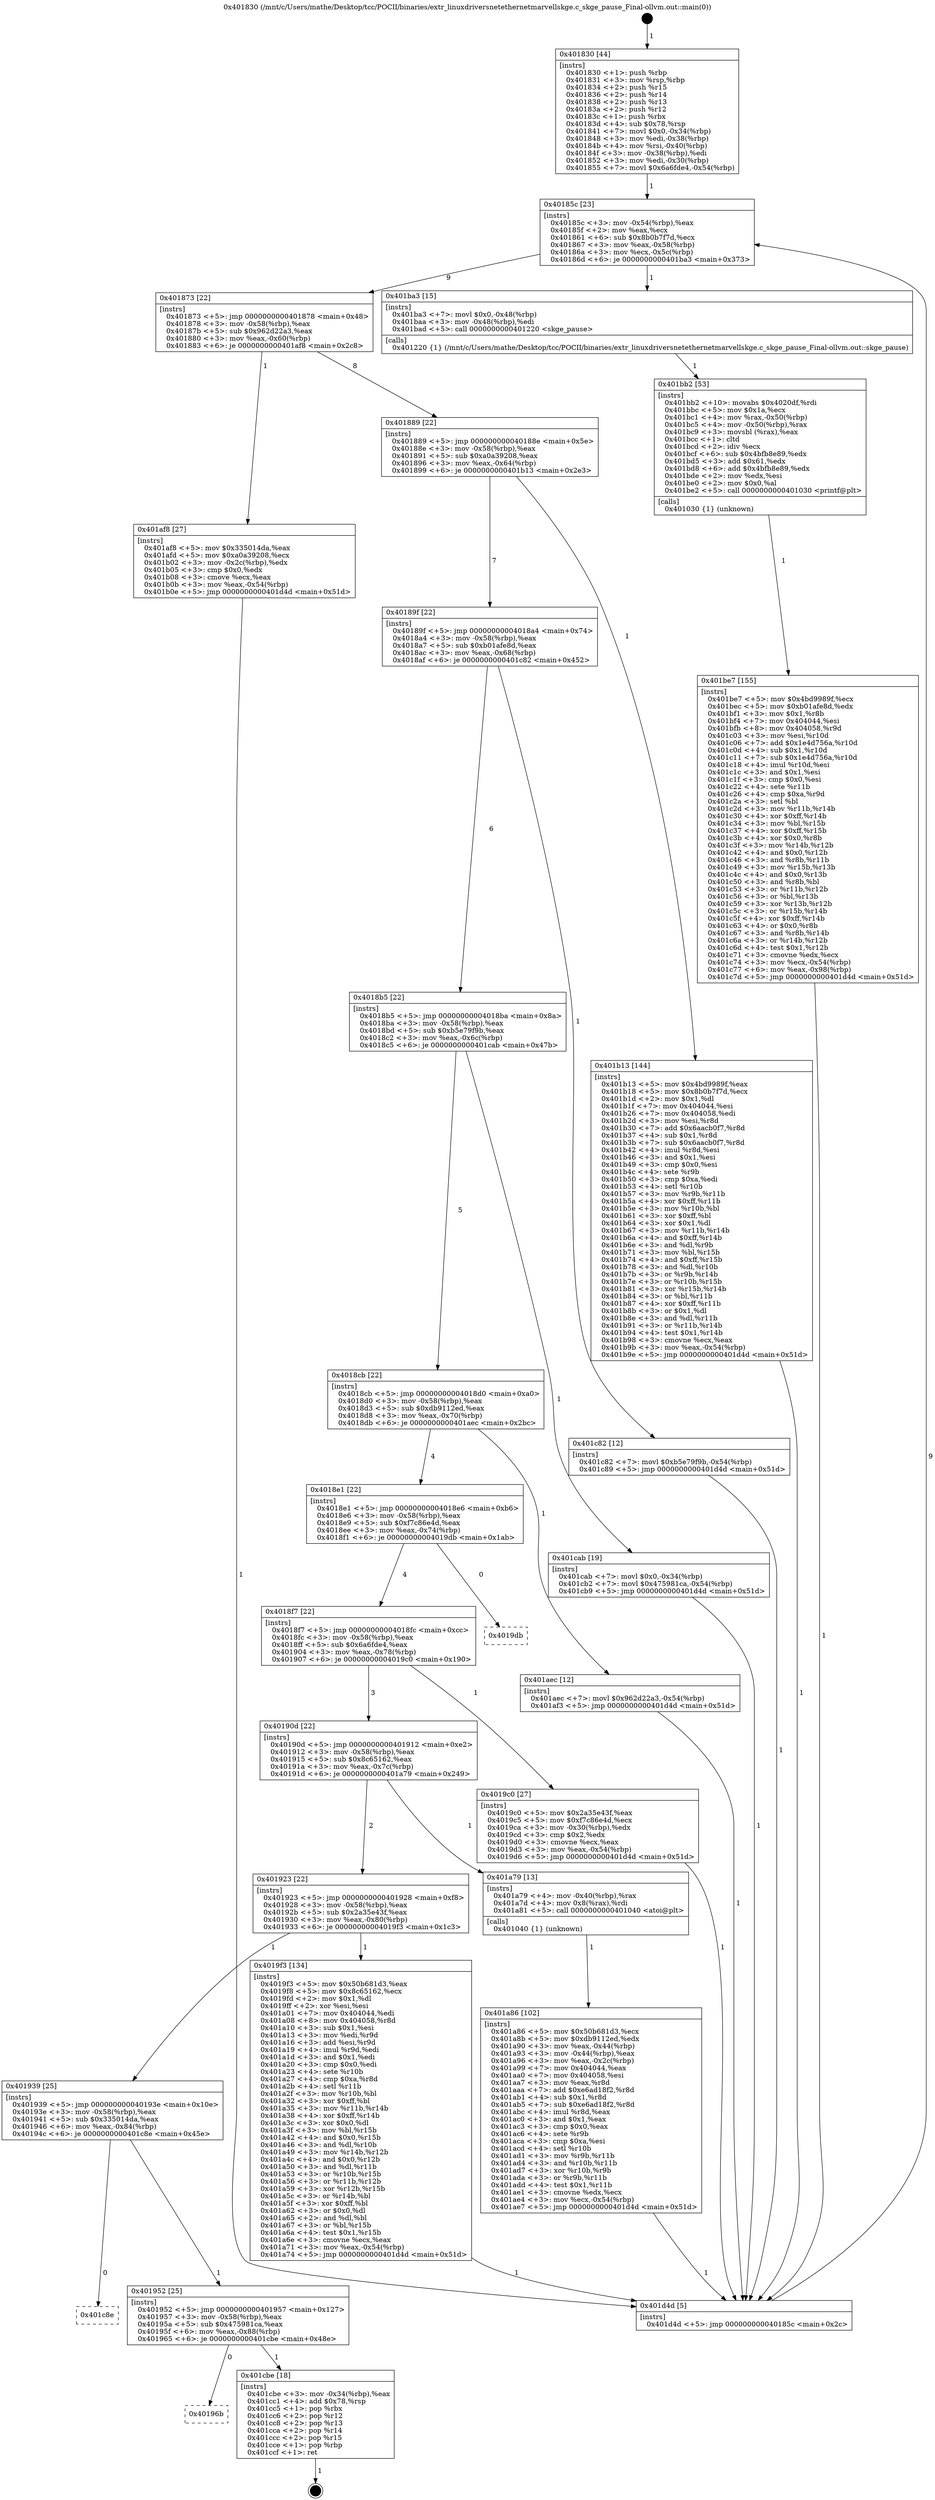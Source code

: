 digraph "0x401830" {
  label = "0x401830 (/mnt/c/Users/mathe/Desktop/tcc/POCII/binaries/extr_linuxdriversnetethernetmarvellskge.c_skge_pause_Final-ollvm.out::main(0))"
  labelloc = "t"
  node[shape=record]

  Entry [label="",width=0.3,height=0.3,shape=circle,fillcolor=black,style=filled]
  "0x40185c" [label="{
     0x40185c [23]\l
     | [instrs]\l
     &nbsp;&nbsp;0x40185c \<+3\>: mov -0x54(%rbp),%eax\l
     &nbsp;&nbsp;0x40185f \<+2\>: mov %eax,%ecx\l
     &nbsp;&nbsp;0x401861 \<+6\>: sub $0x8b0b7f7d,%ecx\l
     &nbsp;&nbsp;0x401867 \<+3\>: mov %eax,-0x58(%rbp)\l
     &nbsp;&nbsp;0x40186a \<+3\>: mov %ecx,-0x5c(%rbp)\l
     &nbsp;&nbsp;0x40186d \<+6\>: je 0000000000401ba3 \<main+0x373\>\l
  }"]
  "0x401ba3" [label="{
     0x401ba3 [15]\l
     | [instrs]\l
     &nbsp;&nbsp;0x401ba3 \<+7\>: movl $0x0,-0x48(%rbp)\l
     &nbsp;&nbsp;0x401baa \<+3\>: mov -0x48(%rbp),%edi\l
     &nbsp;&nbsp;0x401bad \<+5\>: call 0000000000401220 \<skge_pause\>\l
     | [calls]\l
     &nbsp;&nbsp;0x401220 \{1\} (/mnt/c/Users/mathe/Desktop/tcc/POCII/binaries/extr_linuxdriversnetethernetmarvellskge.c_skge_pause_Final-ollvm.out::skge_pause)\l
  }"]
  "0x401873" [label="{
     0x401873 [22]\l
     | [instrs]\l
     &nbsp;&nbsp;0x401873 \<+5\>: jmp 0000000000401878 \<main+0x48\>\l
     &nbsp;&nbsp;0x401878 \<+3\>: mov -0x58(%rbp),%eax\l
     &nbsp;&nbsp;0x40187b \<+5\>: sub $0x962d22a3,%eax\l
     &nbsp;&nbsp;0x401880 \<+3\>: mov %eax,-0x60(%rbp)\l
     &nbsp;&nbsp;0x401883 \<+6\>: je 0000000000401af8 \<main+0x2c8\>\l
  }"]
  Exit [label="",width=0.3,height=0.3,shape=circle,fillcolor=black,style=filled,peripheries=2]
  "0x401af8" [label="{
     0x401af8 [27]\l
     | [instrs]\l
     &nbsp;&nbsp;0x401af8 \<+5\>: mov $0x335014da,%eax\l
     &nbsp;&nbsp;0x401afd \<+5\>: mov $0xa0a39208,%ecx\l
     &nbsp;&nbsp;0x401b02 \<+3\>: mov -0x2c(%rbp),%edx\l
     &nbsp;&nbsp;0x401b05 \<+3\>: cmp $0x0,%edx\l
     &nbsp;&nbsp;0x401b08 \<+3\>: cmove %ecx,%eax\l
     &nbsp;&nbsp;0x401b0b \<+3\>: mov %eax,-0x54(%rbp)\l
     &nbsp;&nbsp;0x401b0e \<+5\>: jmp 0000000000401d4d \<main+0x51d\>\l
  }"]
  "0x401889" [label="{
     0x401889 [22]\l
     | [instrs]\l
     &nbsp;&nbsp;0x401889 \<+5\>: jmp 000000000040188e \<main+0x5e\>\l
     &nbsp;&nbsp;0x40188e \<+3\>: mov -0x58(%rbp),%eax\l
     &nbsp;&nbsp;0x401891 \<+5\>: sub $0xa0a39208,%eax\l
     &nbsp;&nbsp;0x401896 \<+3\>: mov %eax,-0x64(%rbp)\l
     &nbsp;&nbsp;0x401899 \<+6\>: je 0000000000401b13 \<main+0x2e3\>\l
  }"]
  "0x40196b" [label="{
     0x40196b\l
  }", style=dashed]
  "0x401b13" [label="{
     0x401b13 [144]\l
     | [instrs]\l
     &nbsp;&nbsp;0x401b13 \<+5\>: mov $0x4bd9989f,%eax\l
     &nbsp;&nbsp;0x401b18 \<+5\>: mov $0x8b0b7f7d,%ecx\l
     &nbsp;&nbsp;0x401b1d \<+2\>: mov $0x1,%dl\l
     &nbsp;&nbsp;0x401b1f \<+7\>: mov 0x404044,%esi\l
     &nbsp;&nbsp;0x401b26 \<+7\>: mov 0x404058,%edi\l
     &nbsp;&nbsp;0x401b2d \<+3\>: mov %esi,%r8d\l
     &nbsp;&nbsp;0x401b30 \<+7\>: add $0x6aacb0f7,%r8d\l
     &nbsp;&nbsp;0x401b37 \<+4\>: sub $0x1,%r8d\l
     &nbsp;&nbsp;0x401b3b \<+7\>: sub $0x6aacb0f7,%r8d\l
     &nbsp;&nbsp;0x401b42 \<+4\>: imul %r8d,%esi\l
     &nbsp;&nbsp;0x401b46 \<+3\>: and $0x1,%esi\l
     &nbsp;&nbsp;0x401b49 \<+3\>: cmp $0x0,%esi\l
     &nbsp;&nbsp;0x401b4c \<+4\>: sete %r9b\l
     &nbsp;&nbsp;0x401b50 \<+3\>: cmp $0xa,%edi\l
     &nbsp;&nbsp;0x401b53 \<+4\>: setl %r10b\l
     &nbsp;&nbsp;0x401b57 \<+3\>: mov %r9b,%r11b\l
     &nbsp;&nbsp;0x401b5a \<+4\>: xor $0xff,%r11b\l
     &nbsp;&nbsp;0x401b5e \<+3\>: mov %r10b,%bl\l
     &nbsp;&nbsp;0x401b61 \<+3\>: xor $0xff,%bl\l
     &nbsp;&nbsp;0x401b64 \<+3\>: xor $0x1,%dl\l
     &nbsp;&nbsp;0x401b67 \<+3\>: mov %r11b,%r14b\l
     &nbsp;&nbsp;0x401b6a \<+4\>: and $0xff,%r14b\l
     &nbsp;&nbsp;0x401b6e \<+3\>: and %dl,%r9b\l
     &nbsp;&nbsp;0x401b71 \<+3\>: mov %bl,%r15b\l
     &nbsp;&nbsp;0x401b74 \<+4\>: and $0xff,%r15b\l
     &nbsp;&nbsp;0x401b78 \<+3\>: and %dl,%r10b\l
     &nbsp;&nbsp;0x401b7b \<+3\>: or %r9b,%r14b\l
     &nbsp;&nbsp;0x401b7e \<+3\>: or %r10b,%r15b\l
     &nbsp;&nbsp;0x401b81 \<+3\>: xor %r15b,%r14b\l
     &nbsp;&nbsp;0x401b84 \<+3\>: or %bl,%r11b\l
     &nbsp;&nbsp;0x401b87 \<+4\>: xor $0xff,%r11b\l
     &nbsp;&nbsp;0x401b8b \<+3\>: or $0x1,%dl\l
     &nbsp;&nbsp;0x401b8e \<+3\>: and %dl,%r11b\l
     &nbsp;&nbsp;0x401b91 \<+3\>: or %r11b,%r14b\l
     &nbsp;&nbsp;0x401b94 \<+4\>: test $0x1,%r14b\l
     &nbsp;&nbsp;0x401b98 \<+3\>: cmovne %ecx,%eax\l
     &nbsp;&nbsp;0x401b9b \<+3\>: mov %eax,-0x54(%rbp)\l
     &nbsp;&nbsp;0x401b9e \<+5\>: jmp 0000000000401d4d \<main+0x51d\>\l
  }"]
  "0x40189f" [label="{
     0x40189f [22]\l
     | [instrs]\l
     &nbsp;&nbsp;0x40189f \<+5\>: jmp 00000000004018a4 \<main+0x74\>\l
     &nbsp;&nbsp;0x4018a4 \<+3\>: mov -0x58(%rbp),%eax\l
     &nbsp;&nbsp;0x4018a7 \<+5\>: sub $0xb01afe8d,%eax\l
     &nbsp;&nbsp;0x4018ac \<+3\>: mov %eax,-0x68(%rbp)\l
     &nbsp;&nbsp;0x4018af \<+6\>: je 0000000000401c82 \<main+0x452\>\l
  }"]
  "0x401cbe" [label="{
     0x401cbe [18]\l
     | [instrs]\l
     &nbsp;&nbsp;0x401cbe \<+3\>: mov -0x34(%rbp),%eax\l
     &nbsp;&nbsp;0x401cc1 \<+4\>: add $0x78,%rsp\l
     &nbsp;&nbsp;0x401cc5 \<+1\>: pop %rbx\l
     &nbsp;&nbsp;0x401cc6 \<+2\>: pop %r12\l
     &nbsp;&nbsp;0x401cc8 \<+2\>: pop %r13\l
     &nbsp;&nbsp;0x401cca \<+2\>: pop %r14\l
     &nbsp;&nbsp;0x401ccc \<+2\>: pop %r15\l
     &nbsp;&nbsp;0x401cce \<+1\>: pop %rbp\l
     &nbsp;&nbsp;0x401ccf \<+1\>: ret\l
  }"]
  "0x401c82" [label="{
     0x401c82 [12]\l
     | [instrs]\l
     &nbsp;&nbsp;0x401c82 \<+7\>: movl $0xb5e79f9b,-0x54(%rbp)\l
     &nbsp;&nbsp;0x401c89 \<+5\>: jmp 0000000000401d4d \<main+0x51d\>\l
  }"]
  "0x4018b5" [label="{
     0x4018b5 [22]\l
     | [instrs]\l
     &nbsp;&nbsp;0x4018b5 \<+5\>: jmp 00000000004018ba \<main+0x8a\>\l
     &nbsp;&nbsp;0x4018ba \<+3\>: mov -0x58(%rbp),%eax\l
     &nbsp;&nbsp;0x4018bd \<+5\>: sub $0xb5e79f9b,%eax\l
     &nbsp;&nbsp;0x4018c2 \<+3\>: mov %eax,-0x6c(%rbp)\l
     &nbsp;&nbsp;0x4018c5 \<+6\>: je 0000000000401cab \<main+0x47b\>\l
  }"]
  "0x401952" [label="{
     0x401952 [25]\l
     | [instrs]\l
     &nbsp;&nbsp;0x401952 \<+5\>: jmp 0000000000401957 \<main+0x127\>\l
     &nbsp;&nbsp;0x401957 \<+3\>: mov -0x58(%rbp),%eax\l
     &nbsp;&nbsp;0x40195a \<+5\>: sub $0x475981ca,%eax\l
     &nbsp;&nbsp;0x40195f \<+6\>: mov %eax,-0x88(%rbp)\l
     &nbsp;&nbsp;0x401965 \<+6\>: je 0000000000401cbe \<main+0x48e\>\l
  }"]
  "0x401cab" [label="{
     0x401cab [19]\l
     | [instrs]\l
     &nbsp;&nbsp;0x401cab \<+7\>: movl $0x0,-0x34(%rbp)\l
     &nbsp;&nbsp;0x401cb2 \<+7\>: movl $0x475981ca,-0x54(%rbp)\l
     &nbsp;&nbsp;0x401cb9 \<+5\>: jmp 0000000000401d4d \<main+0x51d\>\l
  }"]
  "0x4018cb" [label="{
     0x4018cb [22]\l
     | [instrs]\l
     &nbsp;&nbsp;0x4018cb \<+5\>: jmp 00000000004018d0 \<main+0xa0\>\l
     &nbsp;&nbsp;0x4018d0 \<+3\>: mov -0x58(%rbp),%eax\l
     &nbsp;&nbsp;0x4018d3 \<+5\>: sub $0xdb9112ed,%eax\l
     &nbsp;&nbsp;0x4018d8 \<+3\>: mov %eax,-0x70(%rbp)\l
     &nbsp;&nbsp;0x4018db \<+6\>: je 0000000000401aec \<main+0x2bc\>\l
  }"]
  "0x401c8e" [label="{
     0x401c8e\l
  }", style=dashed]
  "0x401aec" [label="{
     0x401aec [12]\l
     | [instrs]\l
     &nbsp;&nbsp;0x401aec \<+7\>: movl $0x962d22a3,-0x54(%rbp)\l
     &nbsp;&nbsp;0x401af3 \<+5\>: jmp 0000000000401d4d \<main+0x51d\>\l
  }"]
  "0x4018e1" [label="{
     0x4018e1 [22]\l
     | [instrs]\l
     &nbsp;&nbsp;0x4018e1 \<+5\>: jmp 00000000004018e6 \<main+0xb6\>\l
     &nbsp;&nbsp;0x4018e6 \<+3\>: mov -0x58(%rbp),%eax\l
     &nbsp;&nbsp;0x4018e9 \<+5\>: sub $0xf7c86e4d,%eax\l
     &nbsp;&nbsp;0x4018ee \<+3\>: mov %eax,-0x74(%rbp)\l
     &nbsp;&nbsp;0x4018f1 \<+6\>: je 00000000004019db \<main+0x1ab\>\l
  }"]
  "0x401be7" [label="{
     0x401be7 [155]\l
     | [instrs]\l
     &nbsp;&nbsp;0x401be7 \<+5\>: mov $0x4bd9989f,%ecx\l
     &nbsp;&nbsp;0x401bec \<+5\>: mov $0xb01afe8d,%edx\l
     &nbsp;&nbsp;0x401bf1 \<+3\>: mov $0x1,%r8b\l
     &nbsp;&nbsp;0x401bf4 \<+7\>: mov 0x404044,%esi\l
     &nbsp;&nbsp;0x401bfb \<+8\>: mov 0x404058,%r9d\l
     &nbsp;&nbsp;0x401c03 \<+3\>: mov %esi,%r10d\l
     &nbsp;&nbsp;0x401c06 \<+7\>: add $0x1e4d756a,%r10d\l
     &nbsp;&nbsp;0x401c0d \<+4\>: sub $0x1,%r10d\l
     &nbsp;&nbsp;0x401c11 \<+7\>: sub $0x1e4d756a,%r10d\l
     &nbsp;&nbsp;0x401c18 \<+4\>: imul %r10d,%esi\l
     &nbsp;&nbsp;0x401c1c \<+3\>: and $0x1,%esi\l
     &nbsp;&nbsp;0x401c1f \<+3\>: cmp $0x0,%esi\l
     &nbsp;&nbsp;0x401c22 \<+4\>: sete %r11b\l
     &nbsp;&nbsp;0x401c26 \<+4\>: cmp $0xa,%r9d\l
     &nbsp;&nbsp;0x401c2a \<+3\>: setl %bl\l
     &nbsp;&nbsp;0x401c2d \<+3\>: mov %r11b,%r14b\l
     &nbsp;&nbsp;0x401c30 \<+4\>: xor $0xff,%r14b\l
     &nbsp;&nbsp;0x401c34 \<+3\>: mov %bl,%r15b\l
     &nbsp;&nbsp;0x401c37 \<+4\>: xor $0xff,%r15b\l
     &nbsp;&nbsp;0x401c3b \<+4\>: xor $0x0,%r8b\l
     &nbsp;&nbsp;0x401c3f \<+3\>: mov %r14b,%r12b\l
     &nbsp;&nbsp;0x401c42 \<+4\>: and $0x0,%r12b\l
     &nbsp;&nbsp;0x401c46 \<+3\>: and %r8b,%r11b\l
     &nbsp;&nbsp;0x401c49 \<+3\>: mov %r15b,%r13b\l
     &nbsp;&nbsp;0x401c4c \<+4\>: and $0x0,%r13b\l
     &nbsp;&nbsp;0x401c50 \<+3\>: and %r8b,%bl\l
     &nbsp;&nbsp;0x401c53 \<+3\>: or %r11b,%r12b\l
     &nbsp;&nbsp;0x401c56 \<+3\>: or %bl,%r13b\l
     &nbsp;&nbsp;0x401c59 \<+3\>: xor %r13b,%r12b\l
     &nbsp;&nbsp;0x401c5c \<+3\>: or %r15b,%r14b\l
     &nbsp;&nbsp;0x401c5f \<+4\>: xor $0xff,%r14b\l
     &nbsp;&nbsp;0x401c63 \<+4\>: or $0x0,%r8b\l
     &nbsp;&nbsp;0x401c67 \<+3\>: and %r8b,%r14b\l
     &nbsp;&nbsp;0x401c6a \<+3\>: or %r14b,%r12b\l
     &nbsp;&nbsp;0x401c6d \<+4\>: test $0x1,%r12b\l
     &nbsp;&nbsp;0x401c71 \<+3\>: cmovne %edx,%ecx\l
     &nbsp;&nbsp;0x401c74 \<+3\>: mov %ecx,-0x54(%rbp)\l
     &nbsp;&nbsp;0x401c77 \<+6\>: mov %eax,-0x98(%rbp)\l
     &nbsp;&nbsp;0x401c7d \<+5\>: jmp 0000000000401d4d \<main+0x51d\>\l
  }"]
  "0x4019db" [label="{
     0x4019db\l
  }", style=dashed]
  "0x4018f7" [label="{
     0x4018f7 [22]\l
     | [instrs]\l
     &nbsp;&nbsp;0x4018f7 \<+5\>: jmp 00000000004018fc \<main+0xcc\>\l
     &nbsp;&nbsp;0x4018fc \<+3\>: mov -0x58(%rbp),%eax\l
     &nbsp;&nbsp;0x4018ff \<+5\>: sub $0x6a6fde4,%eax\l
     &nbsp;&nbsp;0x401904 \<+3\>: mov %eax,-0x78(%rbp)\l
     &nbsp;&nbsp;0x401907 \<+6\>: je 00000000004019c0 \<main+0x190\>\l
  }"]
  "0x401bb2" [label="{
     0x401bb2 [53]\l
     | [instrs]\l
     &nbsp;&nbsp;0x401bb2 \<+10\>: movabs $0x4020df,%rdi\l
     &nbsp;&nbsp;0x401bbc \<+5\>: mov $0x1a,%ecx\l
     &nbsp;&nbsp;0x401bc1 \<+4\>: mov %rax,-0x50(%rbp)\l
     &nbsp;&nbsp;0x401bc5 \<+4\>: mov -0x50(%rbp),%rax\l
     &nbsp;&nbsp;0x401bc9 \<+3\>: movsbl (%rax),%eax\l
     &nbsp;&nbsp;0x401bcc \<+1\>: cltd\l
     &nbsp;&nbsp;0x401bcd \<+2\>: idiv %ecx\l
     &nbsp;&nbsp;0x401bcf \<+6\>: sub $0x4bfb8e89,%edx\l
     &nbsp;&nbsp;0x401bd5 \<+3\>: add $0x61,%edx\l
     &nbsp;&nbsp;0x401bd8 \<+6\>: add $0x4bfb8e89,%edx\l
     &nbsp;&nbsp;0x401bde \<+2\>: mov %edx,%esi\l
     &nbsp;&nbsp;0x401be0 \<+2\>: mov $0x0,%al\l
     &nbsp;&nbsp;0x401be2 \<+5\>: call 0000000000401030 \<printf@plt\>\l
     | [calls]\l
     &nbsp;&nbsp;0x401030 \{1\} (unknown)\l
  }"]
  "0x4019c0" [label="{
     0x4019c0 [27]\l
     | [instrs]\l
     &nbsp;&nbsp;0x4019c0 \<+5\>: mov $0x2a35e43f,%eax\l
     &nbsp;&nbsp;0x4019c5 \<+5\>: mov $0xf7c86e4d,%ecx\l
     &nbsp;&nbsp;0x4019ca \<+3\>: mov -0x30(%rbp),%edx\l
     &nbsp;&nbsp;0x4019cd \<+3\>: cmp $0x2,%edx\l
     &nbsp;&nbsp;0x4019d0 \<+3\>: cmovne %ecx,%eax\l
     &nbsp;&nbsp;0x4019d3 \<+3\>: mov %eax,-0x54(%rbp)\l
     &nbsp;&nbsp;0x4019d6 \<+5\>: jmp 0000000000401d4d \<main+0x51d\>\l
  }"]
  "0x40190d" [label="{
     0x40190d [22]\l
     | [instrs]\l
     &nbsp;&nbsp;0x40190d \<+5\>: jmp 0000000000401912 \<main+0xe2\>\l
     &nbsp;&nbsp;0x401912 \<+3\>: mov -0x58(%rbp),%eax\l
     &nbsp;&nbsp;0x401915 \<+5\>: sub $0x8c65162,%eax\l
     &nbsp;&nbsp;0x40191a \<+3\>: mov %eax,-0x7c(%rbp)\l
     &nbsp;&nbsp;0x40191d \<+6\>: je 0000000000401a79 \<main+0x249\>\l
  }"]
  "0x401d4d" [label="{
     0x401d4d [5]\l
     | [instrs]\l
     &nbsp;&nbsp;0x401d4d \<+5\>: jmp 000000000040185c \<main+0x2c\>\l
  }"]
  "0x401830" [label="{
     0x401830 [44]\l
     | [instrs]\l
     &nbsp;&nbsp;0x401830 \<+1\>: push %rbp\l
     &nbsp;&nbsp;0x401831 \<+3\>: mov %rsp,%rbp\l
     &nbsp;&nbsp;0x401834 \<+2\>: push %r15\l
     &nbsp;&nbsp;0x401836 \<+2\>: push %r14\l
     &nbsp;&nbsp;0x401838 \<+2\>: push %r13\l
     &nbsp;&nbsp;0x40183a \<+2\>: push %r12\l
     &nbsp;&nbsp;0x40183c \<+1\>: push %rbx\l
     &nbsp;&nbsp;0x40183d \<+4\>: sub $0x78,%rsp\l
     &nbsp;&nbsp;0x401841 \<+7\>: movl $0x0,-0x34(%rbp)\l
     &nbsp;&nbsp;0x401848 \<+3\>: mov %edi,-0x38(%rbp)\l
     &nbsp;&nbsp;0x40184b \<+4\>: mov %rsi,-0x40(%rbp)\l
     &nbsp;&nbsp;0x40184f \<+3\>: mov -0x38(%rbp),%edi\l
     &nbsp;&nbsp;0x401852 \<+3\>: mov %edi,-0x30(%rbp)\l
     &nbsp;&nbsp;0x401855 \<+7\>: movl $0x6a6fde4,-0x54(%rbp)\l
  }"]
  "0x401a86" [label="{
     0x401a86 [102]\l
     | [instrs]\l
     &nbsp;&nbsp;0x401a86 \<+5\>: mov $0x50b681d3,%ecx\l
     &nbsp;&nbsp;0x401a8b \<+5\>: mov $0xdb9112ed,%edx\l
     &nbsp;&nbsp;0x401a90 \<+3\>: mov %eax,-0x44(%rbp)\l
     &nbsp;&nbsp;0x401a93 \<+3\>: mov -0x44(%rbp),%eax\l
     &nbsp;&nbsp;0x401a96 \<+3\>: mov %eax,-0x2c(%rbp)\l
     &nbsp;&nbsp;0x401a99 \<+7\>: mov 0x404044,%eax\l
     &nbsp;&nbsp;0x401aa0 \<+7\>: mov 0x404058,%esi\l
     &nbsp;&nbsp;0x401aa7 \<+3\>: mov %eax,%r8d\l
     &nbsp;&nbsp;0x401aaa \<+7\>: add $0xe6ad18f2,%r8d\l
     &nbsp;&nbsp;0x401ab1 \<+4\>: sub $0x1,%r8d\l
     &nbsp;&nbsp;0x401ab5 \<+7\>: sub $0xe6ad18f2,%r8d\l
     &nbsp;&nbsp;0x401abc \<+4\>: imul %r8d,%eax\l
     &nbsp;&nbsp;0x401ac0 \<+3\>: and $0x1,%eax\l
     &nbsp;&nbsp;0x401ac3 \<+3\>: cmp $0x0,%eax\l
     &nbsp;&nbsp;0x401ac6 \<+4\>: sete %r9b\l
     &nbsp;&nbsp;0x401aca \<+3\>: cmp $0xa,%esi\l
     &nbsp;&nbsp;0x401acd \<+4\>: setl %r10b\l
     &nbsp;&nbsp;0x401ad1 \<+3\>: mov %r9b,%r11b\l
     &nbsp;&nbsp;0x401ad4 \<+3\>: and %r10b,%r11b\l
     &nbsp;&nbsp;0x401ad7 \<+3\>: xor %r10b,%r9b\l
     &nbsp;&nbsp;0x401ada \<+3\>: or %r9b,%r11b\l
     &nbsp;&nbsp;0x401add \<+4\>: test $0x1,%r11b\l
     &nbsp;&nbsp;0x401ae1 \<+3\>: cmovne %edx,%ecx\l
     &nbsp;&nbsp;0x401ae4 \<+3\>: mov %ecx,-0x54(%rbp)\l
     &nbsp;&nbsp;0x401ae7 \<+5\>: jmp 0000000000401d4d \<main+0x51d\>\l
  }"]
  "0x401a79" [label="{
     0x401a79 [13]\l
     | [instrs]\l
     &nbsp;&nbsp;0x401a79 \<+4\>: mov -0x40(%rbp),%rax\l
     &nbsp;&nbsp;0x401a7d \<+4\>: mov 0x8(%rax),%rdi\l
     &nbsp;&nbsp;0x401a81 \<+5\>: call 0000000000401040 \<atoi@plt\>\l
     | [calls]\l
     &nbsp;&nbsp;0x401040 \{1\} (unknown)\l
  }"]
  "0x401923" [label="{
     0x401923 [22]\l
     | [instrs]\l
     &nbsp;&nbsp;0x401923 \<+5\>: jmp 0000000000401928 \<main+0xf8\>\l
     &nbsp;&nbsp;0x401928 \<+3\>: mov -0x58(%rbp),%eax\l
     &nbsp;&nbsp;0x40192b \<+5\>: sub $0x2a35e43f,%eax\l
     &nbsp;&nbsp;0x401930 \<+3\>: mov %eax,-0x80(%rbp)\l
     &nbsp;&nbsp;0x401933 \<+6\>: je 00000000004019f3 \<main+0x1c3\>\l
  }"]
  "0x401939" [label="{
     0x401939 [25]\l
     | [instrs]\l
     &nbsp;&nbsp;0x401939 \<+5\>: jmp 000000000040193e \<main+0x10e\>\l
     &nbsp;&nbsp;0x40193e \<+3\>: mov -0x58(%rbp),%eax\l
     &nbsp;&nbsp;0x401941 \<+5\>: sub $0x335014da,%eax\l
     &nbsp;&nbsp;0x401946 \<+6\>: mov %eax,-0x84(%rbp)\l
     &nbsp;&nbsp;0x40194c \<+6\>: je 0000000000401c8e \<main+0x45e\>\l
  }"]
  "0x4019f3" [label="{
     0x4019f3 [134]\l
     | [instrs]\l
     &nbsp;&nbsp;0x4019f3 \<+5\>: mov $0x50b681d3,%eax\l
     &nbsp;&nbsp;0x4019f8 \<+5\>: mov $0x8c65162,%ecx\l
     &nbsp;&nbsp;0x4019fd \<+2\>: mov $0x1,%dl\l
     &nbsp;&nbsp;0x4019ff \<+2\>: xor %esi,%esi\l
     &nbsp;&nbsp;0x401a01 \<+7\>: mov 0x404044,%edi\l
     &nbsp;&nbsp;0x401a08 \<+8\>: mov 0x404058,%r8d\l
     &nbsp;&nbsp;0x401a10 \<+3\>: sub $0x1,%esi\l
     &nbsp;&nbsp;0x401a13 \<+3\>: mov %edi,%r9d\l
     &nbsp;&nbsp;0x401a16 \<+3\>: add %esi,%r9d\l
     &nbsp;&nbsp;0x401a19 \<+4\>: imul %r9d,%edi\l
     &nbsp;&nbsp;0x401a1d \<+3\>: and $0x1,%edi\l
     &nbsp;&nbsp;0x401a20 \<+3\>: cmp $0x0,%edi\l
     &nbsp;&nbsp;0x401a23 \<+4\>: sete %r10b\l
     &nbsp;&nbsp;0x401a27 \<+4\>: cmp $0xa,%r8d\l
     &nbsp;&nbsp;0x401a2b \<+4\>: setl %r11b\l
     &nbsp;&nbsp;0x401a2f \<+3\>: mov %r10b,%bl\l
     &nbsp;&nbsp;0x401a32 \<+3\>: xor $0xff,%bl\l
     &nbsp;&nbsp;0x401a35 \<+3\>: mov %r11b,%r14b\l
     &nbsp;&nbsp;0x401a38 \<+4\>: xor $0xff,%r14b\l
     &nbsp;&nbsp;0x401a3c \<+3\>: xor $0x0,%dl\l
     &nbsp;&nbsp;0x401a3f \<+3\>: mov %bl,%r15b\l
     &nbsp;&nbsp;0x401a42 \<+4\>: and $0x0,%r15b\l
     &nbsp;&nbsp;0x401a46 \<+3\>: and %dl,%r10b\l
     &nbsp;&nbsp;0x401a49 \<+3\>: mov %r14b,%r12b\l
     &nbsp;&nbsp;0x401a4c \<+4\>: and $0x0,%r12b\l
     &nbsp;&nbsp;0x401a50 \<+3\>: and %dl,%r11b\l
     &nbsp;&nbsp;0x401a53 \<+3\>: or %r10b,%r15b\l
     &nbsp;&nbsp;0x401a56 \<+3\>: or %r11b,%r12b\l
     &nbsp;&nbsp;0x401a59 \<+3\>: xor %r12b,%r15b\l
     &nbsp;&nbsp;0x401a5c \<+3\>: or %r14b,%bl\l
     &nbsp;&nbsp;0x401a5f \<+3\>: xor $0xff,%bl\l
     &nbsp;&nbsp;0x401a62 \<+3\>: or $0x0,%dl\l
     &nbsp;&nbsp;0x401a65 \<+2\>: and %dl,%bl\l
     &nbsp;&nbsp;0x401a67 \<+3\>: or %bl,%r15b\l
     &nbsp;&nbsp;0x401a6a \<+4\>: test $0x1,%r15b\l
     &nbsp;&nbsp;0x401a6e \<+3\>: cmovne %ecx,%eax\l
     &nbsp;&nbsp;0x401a71 \<+3\>: mov %eax,-0x54(%rbp)\l
     &nbsp;&nbsp;0x401a74 \<+5\>: jmp 0000000000401d4d \<main+0x51d\>\l
  }"]
  Entry -> "0x401830" [label=" 1"]
  "0x40185c" -> "0x401ba3" [label=" 1"]
  "0x40185c" -> "0x401873" [label=" 9"]
  "0x401cbe" -> Exit [label=" 1"]
  "0x401873" -> "0x401af8" [label=" 1"]
  "0x401873" -> "0x401889" [label=" 8"]
  "0x401952" -> "0x40196b" [label=" 0"]
  "0x401889" -> "0x401b13" [label=" 1"]
  "0x401889" -> "0x40189f" [label=" 7"]
  "0x401952" -> "0x401cbe" [label=" 1"]
  "0x40189f" -> "0x401c82" [label=" 1"]
  "0x40189f" -> "0x4018b5" [label=" 6"]
  "0x401939" -> "0x401952" [label=" 1"]
  "0x4018b5" -> "0x401cab" [label=" 1"]
  "0x4018b5" -> "0x4018cb" [label=" 5"]
  "0x401939" -> "0x401c8e" [label=" 0"]
  "0x4018cb" -> "0x401aec" [label=" 1"]
  "0x4018cb" -> "0x4018e1" [label=" 4"]
  "0x401cab" -> "0x401d4d" [label=" 1"]
  "0x4018e1" -> "0x4019db" [label=" 0"]
  "0x4018e1" -> "0x4018f7" [label=" 4"]
  "0x401c82" -> "0x401d4d" [label=" 1"]
  "0x4018f7" -> "0x4019c0" [label=" 1"]
  "0x4018f7" -> "0x40190d" [label=" 3"]
  "0x4019c0" -> "0x401d4d" [label=" 1"]
  "0x401830" -> "0x40185c" [label=" 1"]
  "0x401d4d" -> "0x40185c" [label=" 9"]
  "0x401be7" -> "0x401d4d" [label=" 1"]
  "0x40190d" -> "0x401a79" [label=" 1"]
  "0x40190d" -> "0x401923" [label=" 2"]
  "0x401bb2" -> "0x401be7" [label=" 1"]
  "0x401923" -> "0x4019f3" [label=" 1"]
  "0x401923" -> "0x401939" [label=" 1"]
  "0x4019f3" -> "0x401d4d" [label=" 1"]
  "0x401a79" -> "0x401a86" [label=" 1"]
  "0x401a86" -> "0x401d4d" [label=" 1"]
  "0x401aec" -> "0x401d4d" [label=" 1"]
  "0x401af8" -> "0x401d4d" [label=" 1"]
  "0x401b13" -> "0x401d4d" [label=" 1"]
  "0x401ba3" -> "0x401bb2" [label=" 1"]
}
